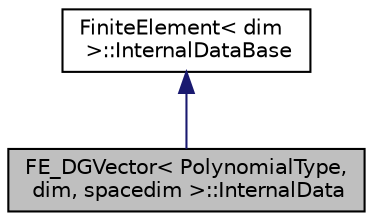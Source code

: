 digraph "FE_DGVector&lt; PolynomialType, dim, spacedim &gt;::InternalData"
{
 // LATEX_PDF_SIZE
  edge [fontname="Helvetica",fontsize="10",labelfontname="Helvetica",labelfontsize="10"];
  node [fontname="Helvetica",fontsize="10",shape=record];
  Node1 [label="FE_DGVector\< PolynomialType,\l dim, spacedim \>::InternalData",height=0.2,width=0.4,color="black", fillcolor="grey75", style="filled", fontcolor="black",tooltip=" "];
  Node2 -> Node1 [dir="back",color="midnightblue",fontsize="10",style="solid",fontname="Helvetica"];
  Node2 [label="FiniteElement\< dim\l \>::InternalDataBase",height=0.2,width=0.4,color="black", fillcolor="white", style="filled",URL="$classFiniteElement_1_1InternalDataBase.html",tooltip=" "];
}
